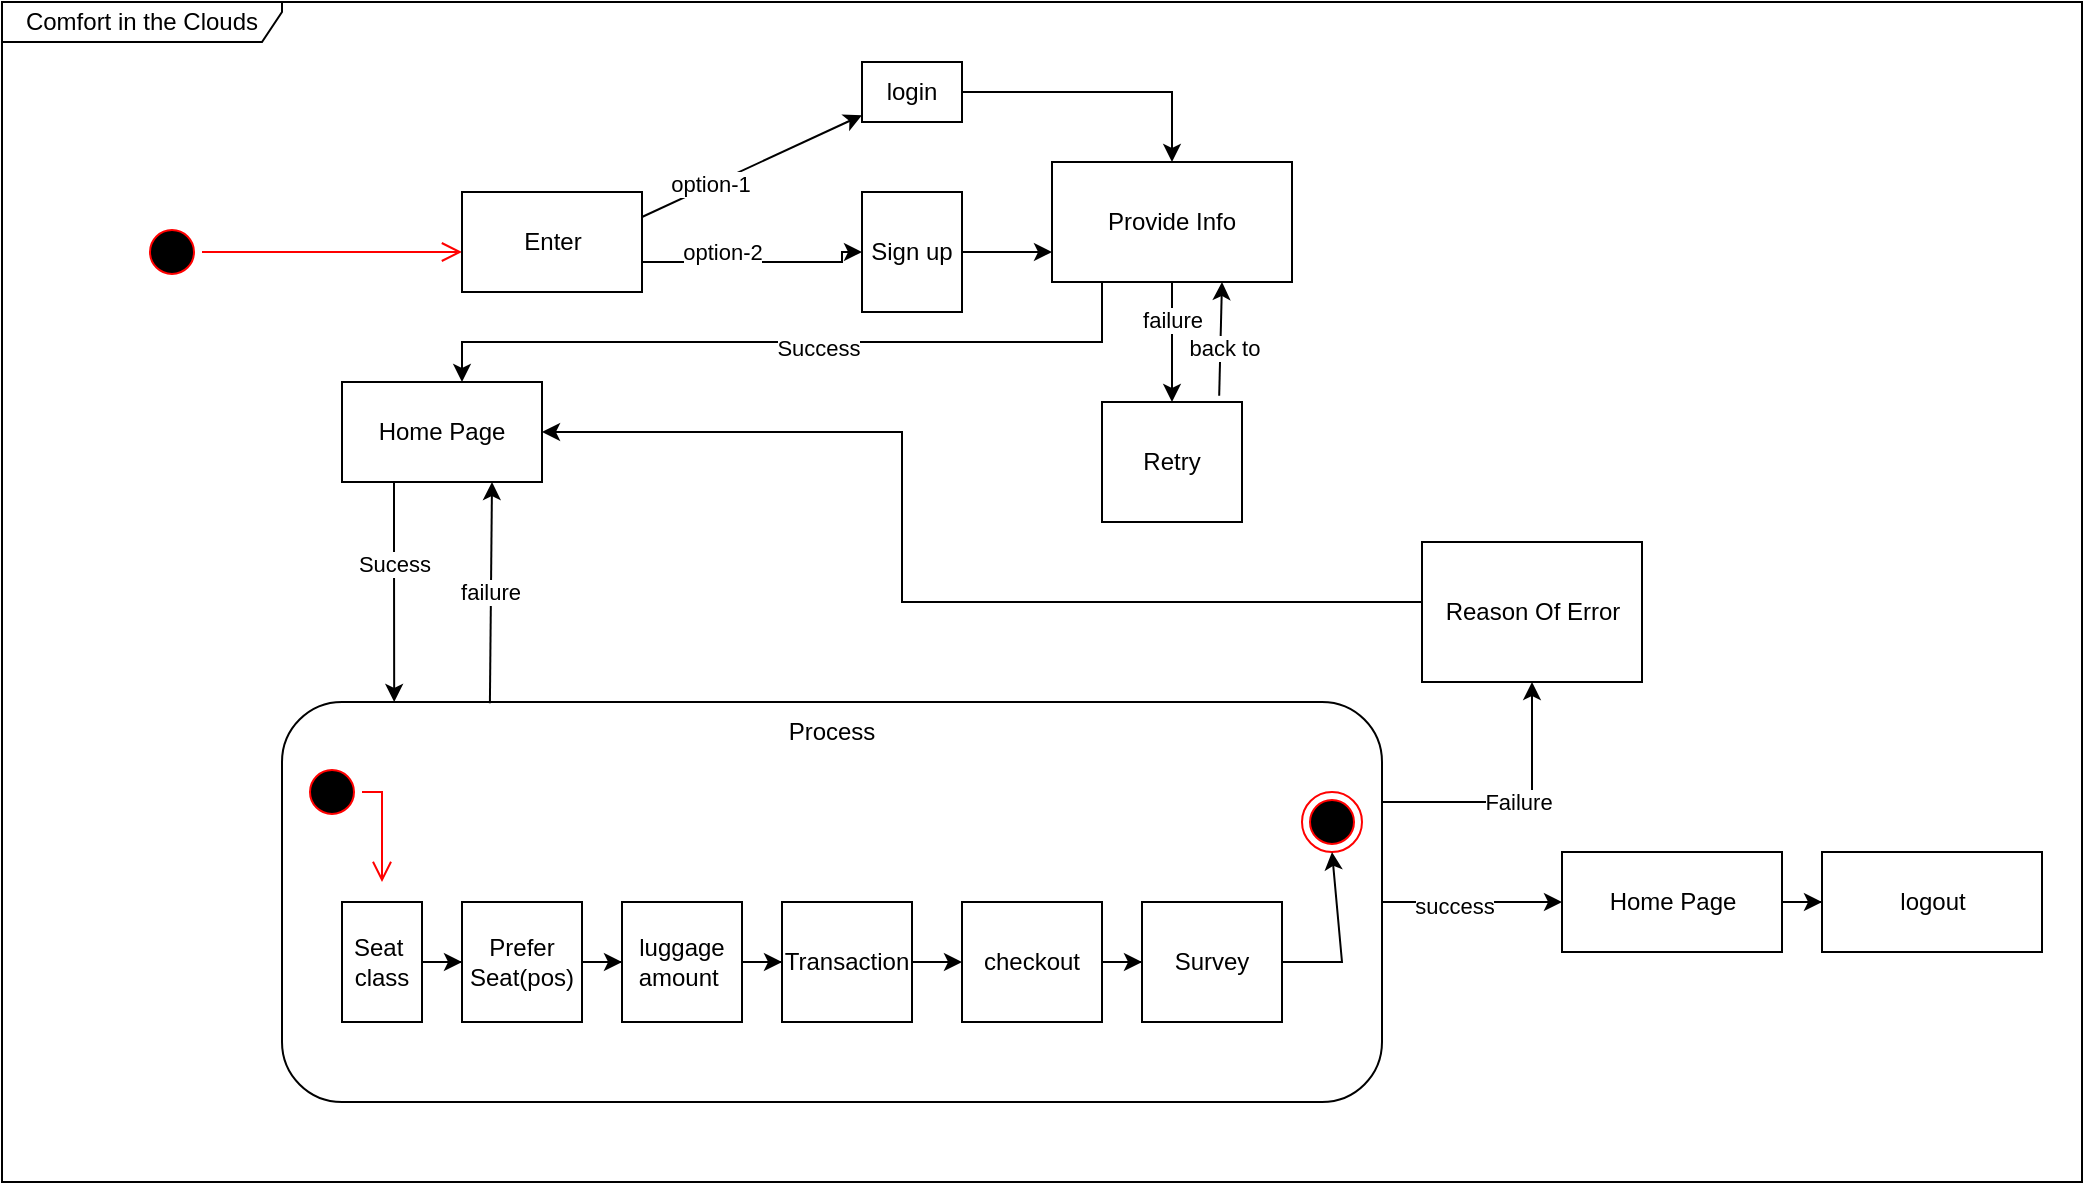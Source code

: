 <mxfile version="20.4.0" type="device"><diagram id="R0juOFzRDxyYw37wI-uW" name="Page-1"><mxGraphModel dx="95" dy="51" grid="1" gridSize="10" guides="1" tooltips="1" connect="1" arrows="1" fold="1" page="1" pageScale="1" pageWidth="850" pageHeight="1100" math="0" shadow="0"><root><mxCell id="0"/><mxCell id="1" parent="0"/><mxCell id="Pa0WGJnFUHg41tR-txgc-4" value="" style="ellipse;html=1;shape=startState;fillColor=#000000;strokeColor=#ff0000;" vertex="1" parent="1"><mxGeometry x="70" y="110" width="30" height="30" as="geometry"/></mxCell><mxCell id="Pa0WGJnFUHg41tR-txgc-5" value="" style="edgeStyle=orthogonalEdgeStyle;html=1;verticalAlign=bottom;endArrow=open;endSize=8;strokeColor=#ff0000;rounded=0;" edge="1" source="Pa0WGJnFUHg41tR-txgc-4" parent="1"><mxGeometry relative="1" as="geometry"><mxPoint x="230" y="125" as="targetPoint"/></mxGeometry></mxCell><mxCell id="Pa0WGJnFUHg41tR-txgc-6" value="Comfort in the Clouds" style="shape=umlFrame;whiteSpace=wrap;html=1;width=140;height=20;" vertex="1" parent="1"><mxGeometry width="1040" height="590" as="geometry"/></mxCell><mxCell id="Pa0WGJnFUHg41tR-txgc-16" value="" style="edgeStyle=orthogonalEdgeStyle;rounded=0;orthogonalLoop=1;jettySize=auto;html=1;entryX=0;entryY=0.5;entryDx=0;entryDy=0;" edge="1" parent="1" source="Pa0WGJnFUHg41tR-txgc-8" target="Pa0WGJnFUHg41tR-txgc-15"><mxGeometry relative="1" as="geometry"><Array as="points"><mxPoint x="420" y="130"/><mxPoint x="420" y="125"/></Array></mxGeometry></mxCell><mxCell id="Pa0WGJnFUHg41tR-txgc-46" value="option-2" style="edgeLabel;html=1;align=center;verticalAlign=middle;resizable=0;points=[];" vertex="1" connectable="0" parent="Pa0WGJnFUHg41tR-txgc-16"><mxGeometry x="-0.162" relative="1" as="geometry"><mxPoint x="-8" y="-5" as="offset"/></mxGeometry></mxCell><mxCell id="Pa0WGJnFUHg41tR-txgc-8" value="Enter" style="html=1;" vertex="1" parent="1"><mxGeometry x="230" y="95" width="90" height="50" as="geometry"/></mxCell><mxCell id="Pa0WGJnFUHg41tR-txgc-12" value="" style="endArrow=classic;html=1;rounded=0;exitX=1;exitY=0.25;exitDx=0;exitDy=0;" edge="1" parent="1" source="Pa0WGJnFUHg41tR-txgc-8" target="Pa0WGJnFUHg41tR-txgc-13"><mxGeometry width="50" height="50" relative="1" as="geometry"><mxPoint x="370" y="160" as="sourcePoint"/><mxPoint x="420" y="110" as="targetPoint"/></mxGeometry></mxCell><mxCell id="Pa0WGJnFUHg41tR-txgc-14" value="option-1" style="edgeLabel;html=1;align=center;verticalAlign=middle;resizable=0;points=[];" vertex="1" connectable="0" parent="Pa0WGJnFUHg41tR-txgc-12"><mxGeometry x="-0.392" relative="1" as="geometry"><mxPoint y="-1" as="offset"/></mxGeometry></mxCell><mxCell id="Pa0WGJnFUHg41tR-txgc-18" value="" style="edgeStyle=orthogonalEdgeStyle;rounded=0;orthogonalLoop=1;jettySize=auto;html=1;" edge="1" parent="1" source="Pa0WGJnFUHg41tR-txgc-13" target="Pa0WGJnFUHg41tR-txgc-17"><mxGeometry relative="1" as="geometry"/></mxCell><mxCell id="Pa0WGJnFUHg41tR-txgc-13" value="login" style="rounded=0;whiteSpace=wrap;html=1;" vertex="1" parent="1"><mxGeometry x="430" y="30" width="50" height="30" as="geometry"/></mxCell><mxCell id="Pa0WGJnFUHg41tR-txgc-19" value="" style="edgeStyle=orthogonalEdgeStyle;rounded=0;orthogonalLoop=1;jettySize=auto;html=1;" edge="1" parent="1" source="Pa0WGJnFUHg41tR-txgc-15" target="Pa0WGJnFUHg41tR-txgc-17"><mxGeometry relative="1" as="geometry"><Array as="points"><mxPoint x="600" y="125"/><mxPoint x="600" y="125"/></Array></mxGeometry></mxCell><mxCell id="Pa0WGJnFUHg41tR-txgc-15" value="Sign up" style="rounded=0;whiteSpace=wrap;html=1;" vertex="1" parent="1"><mxGeometry x="430" y="95" width="50" height="60" as="geometry"/></mxCell><mxCell id="Pa0WGJnFUHg41tR-txgc-22" value="" style="edgeStyle=orthogonalEdgeStyle;rounded=0;orthogonalLoop=1;jettySize=auto;html=1;exitX=0.125;exitY=0.992;exitDx=0;exitDy=0;exitPerimeter=0;" edge="1" parent="1" source="Pa0WGJnFUHg41tR-txgc-17" target="Pa0WGJnFUHg41tR-txgc-21"><mxGeometry relative="1" as="geometry"><Array as="points"><mxPoint x="550" y="140"/><mxPoint x="550" y="170"/><mxPoint x="230" y="170"/></Array></mxGeometry></mxCell><mxCell id="Pa0WGJnFUHg41tR-txgc-61" value="Success" style="edgeLabel;html=1;align=center;verticalAlign=middle;resizable=0;points=[];" vertex="1" connectable="0" parent="Pa0WGJnFUHg41tR-txgc-22"><mxGeometry x="-0.044" y="3" relative="1" as="geometry"><mxPoint x="-1" as="offset"/></mxGeometry></mxCell><mxCell id="Pa0WGJnFUHg41tR-txgc-48" value="" style="edgeStyle=orthogonalEdgeStyle;rounded=0;orthogonalLoop=1;jettySize=auto;html=1;" edge="1" parent="1" source="Pa0WGJnFUHg41tR-txgc-17" target="Pa0WGJnFUHg41tR-txgc-47"><mxGeometry relative="1" as="geometry"/></mxCell><mxCell id="Pa0WGJnFUHg41tR-txgc-49" value="failure" style="edgeLabel;html=1;align=center;verticalAlign=middle;resizable=0;points=[];" vertex="1" connectable="0" parent="Pa0WGJnFUHg41tR-txgc-48"><mxGeometry x="-0.4" relative="1" as="geometry"><mxPoint y="1" as="offset"/></mxGeometry></mxCell><mxCell id="Pa0WGJnFUHg41tR-txgc-17" value="Provide Info" style="whiteSpace=wrap;html=1;rounded=0;" vertex="1" parent="1"><mxGeometry x="525" y="80" width="120" height="60" as="geometry"/></mxCell><mxCell id="Pa0WGJnFUHg41tR-txgc-20" value="" style="rounded=1;whiteSpace=wrap;html=1;" vertex="1" parent="1"><mxGeometry x="140" y="350" width="550" height="200" as="geometry"/></mxCell><mxCell id="Pa0WGJnFUHg41tR-txgc-25" value="" style="edgeStyle=orthogonalEdgeStyle;rounded=0;orthogonalLoop=1;jettySize=auto;html=1;entryX=0.102;entryY=0;entryDx=0;entryDy=0;entryPerimeter=0;" edge="1" parent="1" source="Pa0WGJnFUHg41tR-txgc-21" target="Pa0WGJnFUHg41tR-txgc-20"><mxGeometry relative="1" as="geometry"><Array as="points"><mxPoint x="196" y="270"/><mxPoint x="196" y="270"/></Array></mxGeometry></mxCell><mxCell id="Pa0WGJnFUHg41tR-txgc-26" value="Sucess" style="edgeLabel;html=1;align=center;verticalAlign=middle;resizable=0;points=[];" vertex="1" connectable="0" parent="Pa0WGJnFUHg41tR-txgc-25"><mxGeometry x="-0.26" relative="1" as="geometry"><mxPoint as="offset"/></mxGeometry></mxCell><mxCell id="Pa0WGJnFUHg41tR-txgc-21" value="Home Page" style="rounded=0;whiteSpace=wrap;html=1;" vertex="1" parent="1"><mxGeometry x="170" y="190" width="100" height="50" as="geometry"/></mxCell><mxCell id="Pa0WGJnFUHg41tR-txgc-23" value="Process" style="text;html=1;strokeColor=none;fillColor=none;align=center;verticalAlign=middle;whiteSpace=wrap;rounded=0;" vertex="1" parent="1"><mxGeometry x="385" y="350" width="60" height="30" as="geometry"/></mxCell><mxCell id="Pa0WGJnFUHg41tR-txgc-32" value="" style="edgeStyle=orthogonalEdgeStyle;rounded=0;orthogonalLoop=1;jettySize=auto;html=1;" edge="1" parent="1" source="Pa0WGJnFUHg41tR-txgc-28" target="Pa0WGJnFUHg41tR-txgc-31"><mxGeometry relative="1" as="geometry"/></mxCell><mxCell id="Pa0WGJnFUHg41tR-txgc-28" value="Seat&amp;nbsp;&lt;br&gt;class" style="whiteSpace=wrap;html=1;" vertex="1" parent="1"><mxGeometry x="170" y="450" width="40" height="60" as="geometry"/></mxCell><mxCell id="Pa0WGJnFUHg41tR-txgc-34" value="" style="edgeStyle=orthogonalEdgeStyle;rounded=0;orthogonalLoop=1;jettySize=auto;html=1;" edge="1" parent="1" source="Pa0WGJnFUHg41tR-txgc-31" target="Pa0WGJnFUHg41tR-txgc-33"><mxGeometry relative="1" as="geometry"/></mxCell><mxCell id="Pa0WGJnFUHg41tR-txgc-31" value="Prefer&lt;br&gt;Seat(pos)" style="whiteSpace=wrap;html=1;" vertex="1" parent="1"><mxGeometry x="230" y="450" width="60" height="60" as="geometry"/></mxCell><mxCell id="Pa0WGJnFUHg41tR-txgc-36" value="" style="edgeStyle=orthogonalEdgeStyle;rounded=0;orthogonalLoop=1;jettySize=auto;html=1;" edge="1" parent="1" source="Pa0WGJnFUHg41tR-txgc-33" target="Pa0WGJnFUHg41tR-txgc-35"><mxGeometry relative="1" as="geometry"/></mxCell><mxCell id="Pa0WGJnFUHg41tR-txgc-33" value="luggage&lt;br&gt;amount&amp;nbsp;" style="whiteSpace=wrap;html=1;" vertex="1" parent="1"><mxGeometry x="310" y="450" width="60" height="60" as="geometry"/></mxCell><mxCell id="Pa0WGJnFUHg41tR-txgc-38" value="" style="edgeStyle=orthogonalEdgeStyle;rounded=0;orthogonalLoop=1;jettySize=auto;html=1;" edge="1" parent="1" source="Pa0WGJnFUHg41tR-txgc-35" target="Pa0WGJnFUHg41tR-txgc-37"><mxGeometry relative="1" as="geometry"/></mxCell><mxCell id="Pa0WGJnFUHg41tR-txgc-35" value="Transaction" style="whiteSpace=wrap;html=1;" vertex="1" parent="1"><mxGeometry x="390" y="450" width="65" height="60" as="geometry"/></mxCell><mxCell id="Pa0WGJnFUHg41tR-txgc-40" value="" style="edgeStyle=orthogonalEdgeStyle;rounded=0;orthogonalLoop=1;jettySize=auto;html=1;" edge="1" parent="1" source="Pa0WGJnFUHg41tR-txgc-37" target="Pa0WGJnFUHg41tR-txgc-39"><mxGeometry relative="1" as="geometry"/></mxCell><mxCell id="Pa0WGJnFUHg41tR-txgc-37" value="checkout" style="whiteSpace=wrap;html=1;" vertex="1" parent="1"><mxGeometry x="480" y="450" width="70" height="60" as="geometry"/></mxCell><mxCell id="Pa0WGJnFUHg41tR-txgc-39" value="Survey" style="whiteSpace=wrap;html=1;" vertex="1" parent="1"><mxGeometry x="570" y="450" width="70" height="60" as="geometry"/></mxCell><mxCell id="Pa0WGJnFUHg41tR-txgc-41" value="" style="ellipse;html=1;shape=startState;fillColor=#000000;strokeColor=#ff0000;" vertex="1" parent="1"><mxGeometry x="150" y="380" width="30" height="30" as="geometry"/></mxCell><mxCell id="Pa0WGJnFUHg41tR-txgc-42" value="" style="edgeStyle=orthogonalEdgeStyle;html=1;verticalAlign=bottom;endArrow=open;endSize=8;strokeColor=#ff0000;rounded=0;" edge="1" source="Pa0WGJnFUHg41tR-txgc-41" parent="1"><mxGeometry relative="1" as="geometry"><mxPoint x="190" y="440" as="targetPoint"/><Array as="points"><mxPoint x="190" y="395"/></Array></mxGeometry></mxCell><mxCell id="Pa0WGJnFUHg41tR-txgc-45" value="failure" style="endArrow=classic;html=1;rounded=0;exitX=0.189;exitY=0.003;exitDx=0;exitDy=0;exitPerimeter=0;entryX=0.75;entryY=1;entryDx=0;entryDy=0;" edge="1" parent="1" source="Pa0WGJnFUHg41tR-txgc-20" target="Pa0WGJnFUHg41tR-txgc-21"><mxGeometry width="50" height="50" relative="1" as="geometry"><mxPoint x="450" y="310" as="sourcePoint"/><mxPoint x="500" y="260" as="targetPoint"/></mxGeometry></mxCell><mxCell id="Pa0WGJnFUHg41tR-txgc-47" value="Retry" style="whiteSpace=wrap;html=1;rounded=0;" vertex="1" parent="1"><mxGeometry x="550" y="200" width="70" height="60" as="geometry"/></mxCell><mxCell id="Pa0WGJnFUHg41tR-txgc-50" value="" style="ellipse;html=1;shape=endState;fillColor=#000000;strokeColor=#ff0000;" vertex="1" parent="1"><mxGeometry x="650" y="395" width="30" height="30" as="geometry"/></mxCell><mxCell id="Pa0WGJnFUHg41tR-txgc-51" value="" style="endArrow=classic;html=1;rounded=0;exitX=1;exitY=0.5;exitDx=0;exitDy=0;entryX=0.5;entryY=1;entryDx=0;entryDy=0;" edge="1" parent="1" source="Pa0WGJnFUHg41tR-txgc-39" target="Pa0WGJnFUHg41tR-txgc-50"><mxGeometry width="50" height="50" relative="1" as="geometry"><mxPoint x="450" y="310" as="sourcePoint"/><mxPoint x="500" y="260" as="targetPoint"/><Array as="points"><mxPoint x="670" y="480"/></Array></mxGeometry></mxCell><mxCell id="Pa0WGJnFUHg41tR-txgc-52" value="Failure" style="endArrow=classic;html=1;rounded=0;exitX=1;exitY=0.25;exitDx=0;exitDy=0;entryX=0.5;entryY=1;entryDx=0;entryDy=0;" edge="1" parent="1" source="Pa0WGJnFUHg41tR-txgc-20" target="Pa0WGJnFUHg41tR-txgc-53"><mxGeometry width="50" height="50" relative="1" as="geometry"><mxPoint x="450" y="310" as="sourcePoint"/><mxPoint x="500" y="260" as="targetPoint"/><Array as="points"><mxPoint x="765" y="400"/></Array></mxGeometry></mxCell><mxCell id="Pa0WGJnFUHg41tR-txgc-53" value="Reason Of Error" style="html=1;" vertex="1" parent="1"><mxGeometry x="710" y="270" width="110" height="70" as="geometry"/></mxCell><mxCell id="Pa0WGJnFUHg41tR-txgc-56" value="" style="endArrow=classic;html=1;rounded=0;exitX=0;exitY=0.5;exitDx=0;exitDy=0;entryX=1;entryY=0.5;entryDx=0;entryDy=0;" edge="1" parent="1" source="Pa0WGJnFUHg41tR-txgc-53" target="Pa0WGJnFUHg41tR-txgc-21"><mxGeometry width="50" height="50" relative="1" as="geometry"><mxPoint x="500" y="310" as="sourcePoint"/><mxPoint x="550" y="260" as="targetPoint"/><Array as="points"><mxPoint x="710" y="300"/><mxPoint x="660" y="300"/><mxPoint x="590" y="300"/><mxPoint x="450" y="300"/><mxPoint x="450" y="215"/></Array></mxGeometry></mxCell><mxCell id="Pa0WGJnFUHg41tR-txgc-65" value="" style="edgeStyle=orthogonalEdgeStyle;rounded=0;orthogonalLoop=1;jettySize=auto;html=1;" edge="1" parent="1" source="Pa0WGJnFUHg41tR-txgc-58" target="Pa0WGJnFUHg41tR-txgc-64"><mxGeometry relative="1" as="geometry"/></mxCell><mxCell id="Pa0WGJnFUHg41tR-txgc-58" value="Home Page" style="html=1;" vertex="1" parent="1"><mxGeometry x="780" y="425" width="110" height="50" as="geometry"/></mxCell><mxCell id="Pa0WGJnFUHg41tR-txgc-59" value="" style="endArrow=classic;html=1;rounded=0;exitX=1;exitY=0.5;exitDx=0;exitDy=0;entryX=0;entryY=0.5;entryDx=0;entryDy=0;" edge="1" parent="1" source="Pa0WGJnFUHg41tR-txgc-20" target="Pa0WGJnFUHg41tR-txgc-58"><mxGeometry width="50" height="50" relative="1" as="geometry"><mxPoint x="560" y="350" as="sourcePoint"/><mxPoint x="610" y="300" as="targetPoint"/><Array as="points"><mxPoint x="760" y="450"/></Array></mxGeometry></mxCell><mxCell id="Pa0WGJnFUHg41tR-txgc-60" value="success" style="edgeLabel;html=1;align=center;verticalAlign=middle;resizable=0;points=[];" vertex="1" connectable="0" parent="Pa0WGJnFUHg41tR-txgc-59"><mxGeometry x="-0.196" y="-2" relative="1" as="geometry"><mxPoint as="offset"/></mxGeometry></mxCell><mxCell id="Pa0WGJnFUHg41tR-txgc-62" value="" style="endArrow=classic;html=1;rounded=0;exitX=0.837;exitY=-0.052;exitDx=0;exitDy=0;exitPerimeter=0;" edge="1" parent="1" source="Pa0WGJnFUHg41tR-txgc-47"><mxGeometry width="50" height="50" relative="1" as="geometry"><mxPoint x="670" y="560" as="sourcePoint"/><mxPoint x="610" y="140" as="targetPoint"/></mxGeometry></mxCell><mxCell id="Pa0WGJnFUHg41tR-txgc-63" value="back to" style="edgeLabel;html=1;align=center;verticalAlign=middle;resizable=0;points=[];" vertex="1" connectable="0" parent="Pa0WGJnFUHg41tR-txgc-62"><mxGeometry x="-0.154" y="-2" relative="1" as="geometry"><mxPoint as="offset"/></mxGeometry></mxCell><mxCell id="Pa0WGJnFUHg41tR-txgc-64" value="logout" style="html=1;" vertex="1" parent="1"><mxGeometry x="910" y="425" width="110" height="50" as="geometry"/></mxCell></root></mxGraphModel></diagram></mxfile>